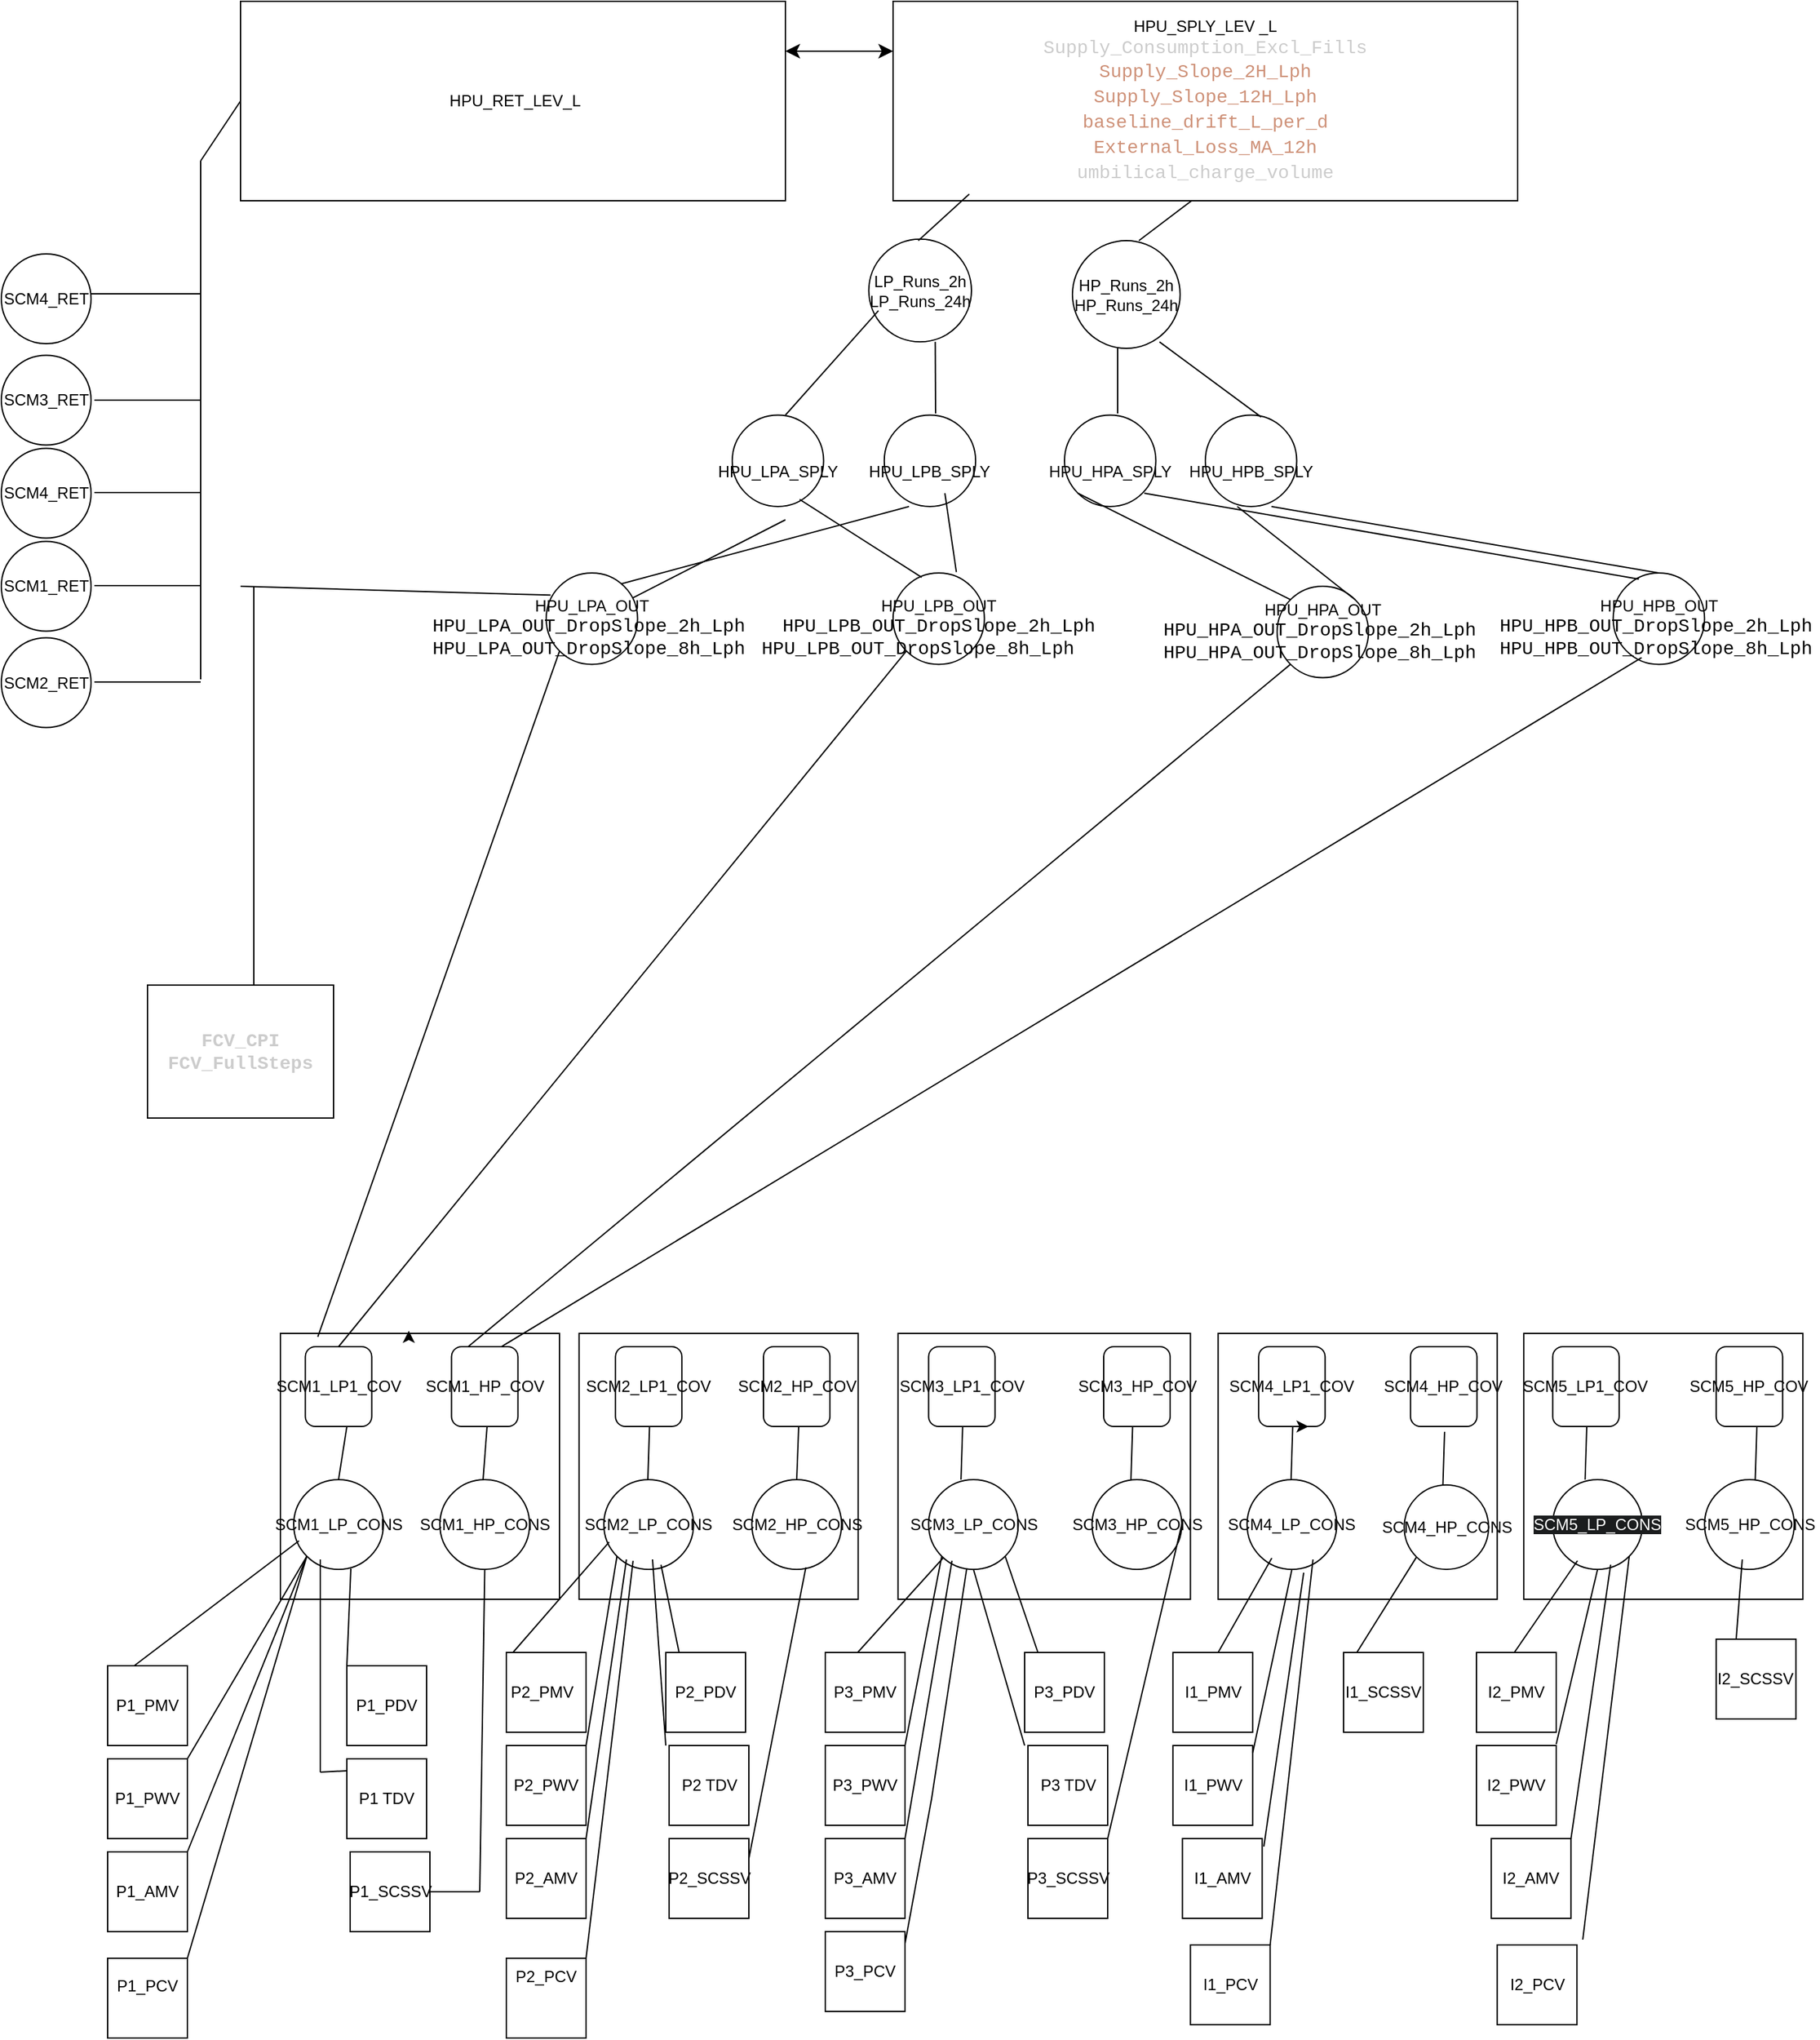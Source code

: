 <mxfile version="28.0.7">
  <diagram name="Page-1" id="4J8M-pQB1aqgU6J5mA3r">
    <mxGraphModel dx="4341" dy="2683" grid="1" gridSize="10" guides="1" tooltips="1" connect="1" arrows="1" fold="1" page="1" pageScale="1" pageWidth="1390" pageHeight="980" math="0" shadow="0">
      <root>
        <mxCell id="0" />
        <mxCell id="1" parent="0" />
        <mxCell id="fsJYFwS3ZAUU-XNZBjbN-2" value="&amp;nbsp;HPU_RET_LEV_L" style="rounded=0;whiteSpace=wrap;html=1;" parent="1" vertex="1">
          <mxGeometry x="30" y="-70" width="410" height="150" as="geometry" />
        </mxCell>
        <mxCell id="fsJYFwS3ZAUU-XNZBjbN-3" value="&lt;font&gt;HPU_SPLY_LEV _L&lt;/font&gt;&lt;div&gt;&lt;span style=&quot;font-family: Consolas, &amp;quot;Courier New&amp;quot;, monospace; font-size: 14px; text-align: start; white-space: pre;&quot;&gt;&lt;font style=&quot;color: light-dark(rgb(204, 204, 204), rgb(255, 255, 255));&quot;&gt;Supply_Consumption_Excl_Fills&lt;/font&gt;&lt;/span&gt;&lt;/div&gt;&lt;div&gt;&lt;div style=&quot;font-family: Consolas, &amp;quot;Courier New&amp;quot;, monospace; font-size: 14px; line-height: 19px; white-space: pre;&quot;&gt;&lt;span&gt;&lt;font style=&quot;color: light-dark(rgb(206, 145, 120), rgb(255, 255, 255));&quot;&gt;Supply_Slope_2H_Lph&lt;/font&gt;&lt;/span&gt;&lt;/div&gt;&lt;/div&gt;&lt;div style=&quot;font-family: Consolas, &amp;quot;Courier New&amp;quot;, monospace; font-size: 14px; line-height: 19px; white-space: pre;&quot;&gt;&lt;div style=&quot;line-height: 19px;&quot;&gt;&lt;span&gt;&lt;font style=&quot;color: light-dark(rgb(206, 145, 120), rgb(255, 255, 255));&quot;&gt;Supply_Slope_12H_Lph&lt;/font&gt;&lt;/span&gt;&lt;/div&gt;&lt;div style=&quot;line-height: 19px;&quot;&gt;&lt;div style=&quot;line-height: 19px;&quot;&gt;&lt;span&gt;&lt;font style=&quot;color: light-dark(rgb(206, 145, 120), rgb(255, 255, 255));&quot;&gt;baseline_drift_L_per_d&lt;/font&gt;&lt;/span&gt;&lt;/div&gt;&lt;div style=&quot;line-height: 19px;&quot;&gt;&lt;span&gt;&lt;font style=&quot;color: light-dark(rgb(206, 145, 120), rgb(255, 255, 255));&quot;&gt;External_Loss_MA_12h&lt;/font&gt;&lt;/span&gt;&lt;/div&gt;&lt;div style=&quot;line-height: 19px;&quot;&gt;&lt;span style=&quot;text-align: start;&quot;&gt;&lt;font style=&quot;color: light-dark(rgb(204, 204, 204), rgb(255, 255, 255));&quot;&gt;umbilical_charge_volume&lt;/font&gt;&lt;/span&gt;&lt;span&gt;&lt;font style=&quot;color: light-dark(rgb(206, 145, 120), rgb(255, 255, 255));&quot;&gt;&lt;/font&gt;&lt;/span&gt;&lt;/div&gt;&lt;/div&gt;&lt;/div&gt;" style="rounded=0;whiteSpace=wrap;html=1;" parent="1" vertex="1">
          <mxGeometry x="521" y="-70" width="470" height="150" as="geometry" />
        </mxCell>
        <mxCell id="VrIYwd6mz3Xe0gdIDtXp-2" value="LP_Runs_2h&lt;div&gt;LP_Runs_24h&lt;/div&gt;" style="ellipse;whiteSpace=wrap;html=1;aspect=fixed;" parent="1" vertex="1">
          <mxGeometry x="502.75" y="108.93" width="77.25" height="77.25" as="geometry" />
        </mxCell>
        <mxCell id="VrIYwd6mz3Xe0gdIDtXp-3" value="HP_Runs_2h&lt;div&gt;HP_Runs_24h&lt;/div&gt;" style="ellipse;whiteSpace=wrap;html=1;aspect=fixed;" parent="1" vertex="1">
          <mxGeometry x="656" y="110" width="81" height="81" as="geometry" />
        </mxCell>
        <mxCell id="VrIYwd6mz3Xe0gdIDtXp-4" value="&lt;br&gt;&lt;div&gt;HPU_LPB_SPLY&lt;/div&gt;" style="ellipse;whiteSpace=wrap;html=1;aspect=fixed;" parent="1" vertex="1">
          <mxGeometry x="514.38" y="241.25" width="68.75" height="68.75" as="geometry" />
        </mxCell>
        <mxCell id="VrIYwd6mz3Xe0gdIDtXp-5" value="&lt;br&gt;&lt;div&gt;HPU_HPA_SPLY&lt;/div&gt;" style="ellipse;whiteSpace=wrap;html=1;aspect=fixed;" parent="1" vertex="1">
          <mxGeometry x="650" y="241.25" width="68.75" height="68.75" as="geometry" />
        </mxCell>
        <mxCell id="VrIYwd6mz3Xe0gdIDtXp-7" value="&lt;br&gt;&lt;div&gt;HPU_LPB_OUT&lt;/div&gt;&lt;div&gt;&lt;span style=&quot;font-family: Consolas, &amp;quot;Courier New&amp;quot;, monospace; font-size: 14px; white-space: pre;&quot;&gt;HPU_LPB_OUT_DropSlope_2h_Lph&lt;/span&gt;&lt;/div&gt;&lt;div&gt;&lt;span style=&quot;background-color: transparent; color: light-dark(rgb(0, 0, 0), rgb(255, 255, 255)); font-family: Consolas, &amp;quot;Courier New&amp;quot;, monospace; font-size: 14px; white-space: pre;&quot;&gt;HPU_LPB_OUT_DropSlope_8h_Lph&lt;/span&gt;&lt;span style=&quot;background-color: transparent; color: light-dark(rgb(0, 0, 0), rgb(255, 255, 255)); white-space: pre;&quot;&gt;&#x9;&lt;/span&gt;&lt;span style=&quot;white-space: pre;&quot;&gt;&#x9;&lt;/span&gt;&lt;/div&gt;" style="ellipse;whiteSpace=wrap;html=1;aspect=fixed;" parent="1" vertex="1">
          <mxGeometry x="521" y="360" width="68.75" height="68.75" as="geometry" />
        </mxCell>
        <mxCell id="VrIYwd6mz3Xe0gdIDtXp-8" value="&lt;div&gt;HPU_HPA_OUT&lt;/div&gt;&lt;div&gt;&lt;span style=&quot;font-family: Consolas, &amp;quot;Courier New&amp;quot;, monospace; font-size: 14px; white-space: pre;&quot;&gt;HPU_HPA_OUT_DropSlope_2&lt;/span&gt;&lt;span style=&quot;background-color: transparent; color: light-dark(rgb(0, 0, 0), rgb(255, 255, 255)); font-family: Consolas, &amp;quot;Courier New&amp;quot;, monospace; font-size: 14px; white-space: pre;&quot;&gt;h_Lph&lt;/span&gt;&lt;span style=&quot;background-color: transparent; color: light-dark(rgb(0, 0, 0), rgb(255, 255, 255)); white-space: pre;&quot;&gt;&#x9;&lt;/span&gt;&lt;/div&gt;&lt;div&gt;&lt;span style=&quot;font-family: Consolas, &amp;quot;Courier New&amp;quot;, monospace; font-size: 14px; white-space: pre;&quot;&gt;HPU_HPA_OUT_DropSlope_8h_Lph&lt;/span&gt;&lt;span style=&quot;white-space: pre;&quot;&gt;&#x9;&lt;/span&gt;&lt;/div&gt;" style="ellipse;whiteSpace=wrap;html=1;aspect=fixed;" parent="1" vertex="1">
          <mxGeometry x="810" y="370" width="68.75" height="68.75" as="geometry" />
        </mxCell>
        <mxCell id="VrIYwd6mz3Xe0gdIDtXp-9" value="&lt;br&gt;&lt;div&gt;HPU_HPB_OUT&lt;/div&gt;&lt;div&gt;&lt;span style=&quot;font-family: Consolas, &amp;quot;Courier New&amp;quot;, monospace; font-size: 14px; white-space: pre;&quot;&gt;HPU_HP&lt;/span&gt;&lt;span style=&quot;background-color: transparent; color: light-dark(rgb(0, 0, 0), rgb(255, 255, 255)); font-family: Consolas, &amp;quot;Courier New&amp;quot;, monospace; font-size: 14px; white-space: pre;&quot;&gt;B_OUT_DropSlope_2h_Lph&lt;/span&gt;&lt;span style=&quot;background-color: transparent; color: light-dark(rgb(0, 0, 0), rgb(255, 255, 255)); white-space: pre;&quot;&gt;&#x9;&lt;/span&gt;&lt;/div&gt;&lt;div&gt;&lt;span style=&quot;font-family: Consolas, &amp;quot;Courier New&amp;quot;, monospace; font-size: 14px; white-space: pre;&quot;&gt;HPU_HPB_OUT_DropSlope_8h_Lph&lt;/span&gt;&lt;span style=&quot;white-space: pre;&quot;&gt;&#x9;&lt;/span&gt;&lt;/div&gt;" style="ellipse;whiteSpace=wrap;html=1;aspect=fixed;" parent="1" vertex="1">
          <mxGeometry x="1062.87" y="360" width="68.75" height="68.75" as="geometry" />
        </mxCell>
        <mxCell id="VrIYwd6mz3Xe0gdIDtXp-10" value="" style="rounded=0;whiteSpace=wrap;html=1;" parent="1" vertex="1">
          <mxGeometry x="995.62" y="932" width="210" height="200" as="geometry" />
        </mxCell>
        <mxCell id="VrIYwd6mz3Xe0gdIDtXp-11" value="SCM5_HP_CONS" style="ellipse;whiteSpace=wrap;html=1;aspect=fixed;" parent="1" vertex="1">
          <mxGeometry x="1131.62" y="1042" width="67.5" height="67.5" as="geometry" />
        </mxCell>
        <mxCell id="VrIYwd6mz3Xe0gdIDtXp-12" value="&lt;span style=&quot;background-color: light-dark(#ffffff, var(--ge-dark-color, #121212));&quot;&gt;&lt;br&gt;&lt;span style=&quot;color: rgb(255, 255, 255); font-family: Helvetica; font-size: 12px; font-style: normal; font-variant-ligatures: normal; font-variant-caps: normal; font-weight: 400; letter-spacing: normal; orphans: 2; text-align: center; text-indent: 0px; text-transform: none; widows: 2; word-spacing: 0px; -webkit-text-stroke-width: 0px; white-space: normal; text-decoration-thickness: initial; text-decoration-style: initial; text-decoration-color: initial; float: none; display: inline !important; background-color: rgb(27, 29, 30);&quot;&gt;SCM5_LP_CONS&lt;/span&gt;&lt;/span&gt;&lt;div&gt;&lt;br&gt;&lt;/div&gt;" style="ellipse;whiteSpace=wrap;html=1;aspect=fixed;" parent="1" vertex="1">
          <mxGeometry x="1017.37" y="1042" width="67.5" height="67.5" as="geometry" />
        </mxCell>
        <mxCell id="VrIYwd6mz3Xe0gdIDtXp-13" value="SCM5_LP1_COV" style="rounded=1;whiteSpace=wrap;html=1;" parent="1" vertex="1">
          <mxGeometry x="1017.37" y="942" width="50" height="60" as="geometry" />
        </mxCell>
        <mxCell id="VrIYwd6mz3Xe0gdIDtXp-15" value="SCM5_HP_COV" style="rounded=1;whiteSpace=wrap;html=1;" parent="1" vertex="1">
          <mxGeometry x="1140.37" y="942" width="50" height="60" as="geometry" />
        </mxCell>
        <mxCell id="VrIYwd6mz3Xe0gdIDtXp-55" value="" style="edgeStyle=none;orthogonalLoop=1;jettySize=auto;html=1;endArrow=classic;startArrow=classic;endSize=8;startSize=8;rounded=0;entryX=0;entryY=0.25;entryDx=0;entryDy=0;exitX=1;exitY=0.25;exitDx=0;exitDy=0;" parent="1" source="fsJYFwS3ZAUU-XNZBjbN-2" target="fsJYFwS3ZAUU-XNZBjbN-3" edge="1">
          <mxGeometry width="100" relative="1" as="geometry">
            <mxPoint x="440" y="40" as="sourcePoint" />
            <mxPoint x="510" y="40" as="targetPoint" />
            <Array as="points" />
          </mxGeometry>
        </mxCell>
        <mxCell id="VrIYwd6mz3Xe0gdIDtXp-56" value="&lt;br&gt;&lt;div&gt;HPU_HPB_SPLY&lt;/div&gt;" style="ellipse;whiteSpace=wrap;html=1;aspect=fixed;" parent="1" vertex="1">
          <mxGeometry x="756" y="241.25" width="68.75" height="68.75" as="geometry" />
        </mxCell>
        <mxCell id="VrIYwd6mz3Xe0gdIDtXp-57" value="&lt;br&gt;&lt;div&gt;HPU_LPA_SPLY&lt;/div&gt;" style="ellipse;whiteSpace=wrap;html=1;aspect=fixed;" parent="1" vertex="1">
          <mxGeometry x="400" y="241.25" width="68.75" height="68.75" as="geometry" />
        </mxCell>
        <mxCell id="VrIYwd6mz3Xe0gdIDtXp-60" value="" style="group" parent="1" vertex="1" connectable="0">
          <mxGeometry x="765.62" y="932" width="210" height="200" as="geometry" />
        </mxCell>
        <mxCell id="VrIYwd6mz3Xe0gdIDtXp-24" value="" style="rounded=0;whiteSpace=wrap;html=1;" parent="VrIYwd6mz3Xe0gdIDtXp-60" vertex="1">
          <mxGeometry width="210" height="200" as="geometry" />
        </mxCell>
        <mxCell id="VrIYwd6mz3Xe0gdIDtXp-25" value="SCM4_HP_CONS" style="ellipse;whiteSpace=wrap;html=1;aspect=fixed;" parent="VrIYwd6mz3Xe0gdIDtXp-60" vertex="1">
          <mxGeometry x="140" y="114" width="63.5" height="63.5" as="geometry" />
        </mxCell>
        <mxCell id="VrIYwd6mz3Xe0gdIDtXp-26" value="SCM4_LP_CONS" style="ellipse;whiteSpace=wrap;html=1;aspect=fixed;" parent="VrIYwd6mz3Xe0gdIDtXp-60" vertex="1">
          <mxGeometry x="21.75" y="110" width="67.5" height="67.5" as="geometry" />
        </mxCell>
        <mxCell id="VrIYwd6mz3Xe0gdIDtXp-27" value="SCM4_LP1_COV" style="rounded=1;whiteSpace=wrap;html=1;" parent="VrIYwd6mz3Xe0gdIDtXp-60" vertex="1">
          <mxGeometry x="30.5" y="10" width="50" height="60" as="geometry" />
        </mxCell>
        <mxCell id="VrIYwd6mz3Xe0gdIDtXp-29" value="SCM4_HP_COV" style="rounded=1;whiteSpace=wrap;html=1;" parent="VrIYwd6mz3Xe0gdIDtXp-60" vertex="1">
          <mxGeometry x="144.75" y="10" width="50" height="60" as="geometry" />
        </mxCell>
        <mxCell id="VrIYwd6mz3Xe0gdIDtXp-67" style="edgeStyle=orthogonalEdgeStyle;rounded=0;orthogonalLoop=1;jettySize=auto;html=1;exitX=0.5;exitY=1;exitDx=0;exitDy=0;entryX=0.75;entryY=1;entryDx=0;entryDy=0;" parent="VrIYwd6mz3Xe0gdIDtXp-60" source="VrIYwd6mz3Xe0gdIDtXp-27" target="VrIYwd6mz3Xe0gdIDtXp-27" edge="1">
          <mxGeometry relative="1" as="geometry" />
        </mxCell>
        <mxCell id="VrIYwd6mz3Xe0gdIDtXp-196" value="" style="endArrow=none;html=1;rounded=0;entryX=0.276;entryY=0.874;entryDx=0;entryDy=0;entryPerimeter=0;" parent="VrIYwd6mz3Xe0gdIDtXp-60" target="VrIYwd6mz3Xe0gdIDtXp-26" edge="1">
          <mxGeometry width="50" height="50" relative="1" as="geometry">
            <mxPoint y="240" as="sourcePoint" />
            <mxPoint x="50" y="190" as="targetPoint" />
          </mxGeometry>
        </mxCell>
        <mxCell id="VrIYwd6mz3Xe0gdIDtXp-214" value="" style="endArrow=none;html=1;rounded=0;exitX=0.5;exitY=0;exitDx=0;exitDy=0;" parent="VrIYwd6mz3Xe0gdIDtXp-60" edge="1">
          <mxGeometry width="50" height="50" relative="1" as="geometry">
            <mxPoint x="54.87" y="110" as="sourcePoint" />
            <mxPoint x="56.12" y="70" as="targetPoint" />
          </mxGeometry>
        </mxCell>
        <mxCell id="VrIYwd6mz3Xe0gdIDtXp-215" value="" style="endArrow=none;html=1;rounded=0;exitX=0.5;exitY=0;exitDx=0;exitDy=0;" parent="VrIYwd6mz3Xe0gdIDtXp-60" edge="1">
          <mxGeometry width="50" height="50" relative="1" as="geometry">
            <mxPoint x="169.13" y="114" as="sourcePoint" />
            <mxPoint x="170.38" y="74" as="targetPoint" />
          </mxGeometry>
        </mxCell>
        <mxCell id="VrIYwd6mz3Xe0gdIDtXp-61" value="" style="group" parent="1" vertex="1" connectable="0">
          <mxGeometry x="284.75" y="932" width="460" height="200" as="geometry" />
        </mxCell>
        <mxCell id="VrIYwd6mz3Xe0gdIDtXp-38" value="" style="rounded=0;whiteSpace=wrap;html=1;" parent="VrIYwd6mz3Xe0gdIDtXp-61" vertex="1">
          <mxGeometry x="240" width="220" height="200" as="geometry" />
        </mxCell>
        <mxCell id="VrIYwd6mz3Xe0gdIDtXp-39" value="SCM3_HP_CONS" style="ellipse;whiteSpace=wrap;html=1;aspect=fixed;" parent="VrIYwd6mz3Xe0gdIDtXp-61" vertex="1">
          <mxGeometry x="386" y="110" width="67.5" height="67.5" as="geometry" />
        </mxCell>
        <mxCell id="VrIYwd6mz3Xe0gdIDtXp-40" value="SCM3_LP_CONS" style="ellipse;whiteSpace=wrap;html=1;aspect=fixed;" parent="VrIYwd6mz3Xe0gdIDtXp-61" vertex="1">
          <mxGeometry x="263" y="110" width="67.5" height="67.5" as="geometry" />
        </mxCell>
        <mxCell id="VrIYwd6mz3Xe0gdIDtXp-43" value="SCM3_HP_COV" style="rounded=1;whiteSpace=wrap;html=1;" parent="VrIYwd6mz3Xe0gdIDtXp-61" vertex="1">
          <mxGeometry x="394.75" y="10" width="50" height="60" as="geometry" />
        </mxCell>
        <mxCell id="VrIYwd6mz3Xe0gdIDtXp-44" value="SCM3_LP1_COV" style="rounded=1;whiteSpace=wrap;html=1;" parent="VrIYwd6mz3Xe0gdIDtXp-61" vertex="1">
          <mxGeometry x="263" y="10" width="50" height="60" as="geometry" />
        </mxCell>
        <mxCell id="VrIYwd6mz3Xe0gdIDtXp-45" value="" style="rounded=0;whiteSpace=wrap;html=1;" parent="VrIYwd6mz3Xe0gdIDtXp-61" vertex="1">
          <mxGeometry width="210" height="200" as="geometry" />
        </mxCell>
        <mxCell id="VrIYwd6mz3Xe0gdIDtXp-46" value="SCM2_HP_CONS" style="ellipse;whiteSpace=wrap;html=1;aspect=fixed;" parent="VrIYwd6mz3Xe0gdIDtXp-61" vertex="1">
          <mxGeometry x="130" y="110" width="67.5" height="67.5" as="geometry" />
        </mxCell>
        <mxCell id="VrIYwd6mz3Xe0gdIDtXp-47" value="SCM2_LP_CONS" style="ellipse;whiteSpace=wrap;html=1;aspect=fixed;" parent="VrIYwd6mz3Xe0gdIDtXp-61" vertex="1">
          <mxGeometry x="18.62" y="110" width="67.5" height="67.5" as="geometry" />
        </mxCell>
        <mxCell id="VrIYwd6mz3Xe0gdIDtXp-48" value="SCM2_LP1_COV" style="rounded=1;whiteSpace=wrap;html=1;" parent="VrIYwd6mz3Xe0gdIDtXp-61" vertex="1">
          <mxGeometry x="27.37" y="10" width="50" height="60" as="geometry" />
        </mxCell>
        <mxCell id="VrIYwd6mz3Xe0gdIDtXp-50" value="SCM2_HP_COV" style="rounded=1;whiteSpace=wrap;html=1;" parent="VrIYwd6mz3Xe0gdIDtXp-61" vertex="1">
          <mxGeometry x="138.75" y="10" width="50" height="60" as="geometry" />
        </mxCell>
        <mxCell id="VrIYwd6mz3Xe0gdIDtXp-210" value="" style="endArrow=none;html=1;rounded=0;exitX=0.5;exitY=0;exitDx=0;exitDy=0;" parent="VrIYwd6mz3Xe0gdIDtXp-61" source="VrIYwd6mz3Xe0gdIDtXp-46" edge="1">
          <mxGeometry width="50" height="50" relative="1" as="geometry">
            <mxPoint x="115.25" y="120" as="sourcePoint" />
            <mxPoint x="165.25" y="70" as="targetPoint" />
          </mxGeometry>
        </mxCell>
        <mxCell id="VrIYwd6mz3Xe0gdIDtXp-211" value="" style="endArrow=none;html=1;rounded=0;exitX=0.5;exitY=0;exitDx=0;exitDy=0;" parent="VrIYwd6mz3Xe0gdIDtXp-61" edge="1">
          <mxGeometry width="50" height="50" relative="1" as="geometry">
            <mxPoint x="51.74" y="110" as="sourcePoint" />
            <mxPoint x="52.99" y="70" as="targetPoint" />
          </mxGeometry>
        </mxCell>
        <mxCell id="VrIYwd6mz3Xe0gdIDtXp-212" value="" style="endArrow=none;html=1;rounded=0;exitX=0.5;exitY=0;exitDx=0;exitDy=0;" parent="VrIYwd6mz3Xe0gdIDtXp-61" edge="1">
          <mxGeometry width="50" height="50" relative="1" as="geometry">
            <mxPoint x="287.37" y="110" as="sourcePoint" />
            <mxPoint x="288.62" y="70" as="targetPoint" />
          </mxGeometry>
        </mxCell>
        <mxCell id="VrIYwd6mz3Xe0gdIDtXp-213" value="" style="endArrow=none;html=1;rounded=0;exitX=0.5;exitY=0;exitDx=0;exitDy=0;" parent="VrIYwd6mz3Xe0gdIDtXp-61" edge="1">
          <mxGeometry width="50" height="50" relative="1" as="geometry">
            <mxPoint x="415.25" y="110" as="sourcePoint" />
            <mxPoint x="416.5" y="70" as="targetPoint" />
          </mxGeometry>
        </mxCell>
        <mxCell id="VrIYwd6mz3Xe0gdIDtXp-62" value="" style="rounded=0;whiteSpace=wrap;html=1;" parent="1" vertex="1">
          <mxGeometry x="60" y="932" width="210" height="200" as="geometry" />
        </mxCell>
        <mxCell id="VrIYwd6mz3Xe0gdIDtXp-63" value="SCM1_HP_CONS" style="ellipse;whiteSpace=wrap;html=1;aspect=fixed;" parent="1" vertex="1">
          <mxGeometry x="180" y="1042" width="67.5" height="67.5" as="geometry" />
        </mxCell>
        <mxCell id="VrIYwd6mz3Xe0gdIDtXp-64" value="SCM1_LP_CONS" style="ellipse;whiteSpace=wrap;html=1;aspect=fixed;" parent="1" vertex="1">
          <mxGeometry x="70" y="1042" width="67.5" height="67.5" as="geometry" />
        </mxCell>
        <mxCell id="VrIYwd6mz3Xe0gdIDtXp-65" value="SCM1_LP1_COV" style="rounded=1;whiteSpace=wrap;html=1;" parent="1" vertex="1">
          <mxGeometry x="78.75" y="942" width="50" height="60" as="geometry" />
        </mxCell>
        <mxCell id="VrIYwd6mz3Xe0gdIDtXp-66" value="SCM1_HP_COV" style="rounded=1;whiteSpace=wrap;html=1;" parent="1" vertex="1">
          <mxGeometry x="188.75" y="942" width="50" height="60" as="geometry" />
        </mxCell>
        <mxCell id="VrIYwd6mz3Xe0gdIDtXp-68" style="edgeStyle=orthogonalEdgeStyle;rounded=0;orthogonalLoop=1;jettySize=auto;html=1;exitX=0.5;exitY=0;exitDx=0;exitDy=0;entryX=0.46;entryY=-0.01;entryDx=0;entryDy=0;entryPerimeter=0;" parent="1" source="VrIYwd6mz3Xe0gdIDtXp-62" target="VrIYwd6mz3Xe0gdIDtXp-62" edge="1">
          <mxGeometry relative="1" as="geometry" />
        </mxCell>
        <mxCell id="VrIYwd6mz3Xe0gdIDtXp-73" value="SCM1_RET" style="ellipse;whiteSpace=wrap;html=1;aspect=fixed;" parent="1" vertex="1">
          <mxGeometry x="-150" y="336.25" width="67.5" height="67.5" as="geometry" />
        </mxCell>
        <mxCell id="VrIYwd6mz3Xe0gdIDtXp-74" value="SCM2_RET" style="ellipse;whiteSpace=wrap;html=1;aspect=fixed;" parent="1" vertex="1">
          <mxGeometry x="-150" y="408.75" width="67.5" height="67.5" as="geometry" />
        </mxCell>
        <mxCell id="VrIYwd6mz3Xe0gdIDtXp-75" value="SCM3_RET" style="ellipse;whiteSpace=wrap;html=1;aspect=fixed;" parent="1" vertex="1">
          <mxGeometry x="-150" y="196.25" width="67.5" height="67.5" as="geometry" />
        </mxCell>
        <mxCell id="VrIYwd6mz3Xe0gdIDtXp-76" value="SCM4_RET" style="ellipse;whiteSpace=wrap;html=1;aspect=fixed;" parent="1" vertex="1">
          <mxGeometry x="-150" y="120" width="67.5" height="67.5" as="geometry" />
        </mxCell>
        <mxCell id="VrIYwd6mz3Xe0gdIDtXp-77" value="SCM4_RET" style="ellipse;whiteSpace=wrap;html=1;aspect=fixed;" parent="1" vertex="1">
          <mxGeometry x="-150" y="266.25" width="67.5" height="67.5" as="geometry" />
        </mxCell>
        <mxCell id="VrIYwd6mz3Xe0gdIDtXp-94" value="" style="group" parent="1" vertex="1" connectable="0">
          <mxGeometry x="300" y="1182" width="152.5" height="200" as="geometry" />
        </mxCell>
        <mxCell id="VrIYwd6mz3Xe0gdIDtXp-121" value="" style="group" parent="VrIYwd6mz3Xe0gdIDtXp-94" vertex="1" connectable="0">
          <mxGeometry x="50" y="-10" width="62.5" height="200" as="geometry" />
        </mxCell>
        <mxCell id="VrIYwd6mz3Xe0gdIDtXp-91" value="P2_PDV" style="whiteSpace=wrap;html=1;aspect=fixed;" parent="VrIYwd6mz3Xe0gdIDtXp-121" vertex="1">
          <mxGeometry width="60" height="60" as="geometry" />
        </mxCell>
        <mxCell id="VrIYwd6mz3Xe0gdIDtXp-92" value="P2 TDV" style="whiteSpace=wrap;html=1;aspect=fixed;" parent="VrIYwd6mz3Xe0gdIDtXp-121" vertex="1">
          <mxGeometry x="2.5" y="70" width="60" height="60" as="geometry" />
        </mxCell>
        <mxCell id="VrIYwd6mz3Xe0gdIDtXp-93" value="P2_SCSSV" style="whiteSpace=wrap;html=1;aspect=fixed;" parent="VrIYwd6mz3Xe0gdIDtXp-121" vertex="1">
          <mxGeometry x="2.5" y="140" width="60" height="60" as="geometry" />
        </mxCell>
        <mxCell id="VrIYwd6mz3Xe0gdIDtXp-184" value="" style="endArrow=none;html=1;rounded=0;" parent="VrIYwd6mz3Xe0gdIDtXp-121" edge="1">
          <mxGeometry width="50" height="50" relative="1" as="geometry">
            <mxPoint y="70" as="sourcePoint" />
            <mxPoint x="-10" y="-70" as="targetPoint" />
          </mxGeometry>
        </mxCell>
        <mxCell id="VrIYwd6mz3Xe0gdIDtXp-180" value="" style="endArrow=none;html=1;rounded=0;entryX=0;entryY=1;entryDx=0;entryDy=0;" parent="VrIYwd6mz3Xe0gdIDtXp-94" target="VrIYwd6mz3Xe0gdIDtXp-47" edge="1">
          <mxGeometry width="50" height="50" relative="1" as="geometry">
            <mxPoint x="-10" y="60" as="sourcePoint" />
            <mxPoint x="40" y="10" as="targetPoint" />
          </mxGeometry>
        </mxCell>
        <mxCell id="VrIYwd6mz3Xe0gdIDtXp-181" value="" style="endArrow=none;html=1;rounded=0;entryX=0.252;entryY=0.889;entryDx=0;entryDy=0;entryPerimeter=0;" parent="VrIYwd6mz3Xe0gdIDtXp-94" target="VrIYwd6mz3Xe0gdIDtXp-47" edge="1">
          <mxGeometry width="50" height="50" relative="1" as="geometry">
            <mxPoint x="-10" y="130" as="sourcePoint" />
            <mxPoint x="40" y="80" as="targetPoint" />
          </mxGeometry>
        </mxCell>
        <mxCell id="VrIYwd6mz3Xe0gdIDtXp-182" value="" style="endArrow=none;html=1;rounded=0;entryX=0.326;entryY=0.904;entryDx=0;entryDy=0;entryPerimeter=0;" parent="VrIYwd6mz3Xe0gdIDtXp-94" target="VrIYwd6mz3Xe0gdIDtXp-47" edge="1">
          <mxGeometry width="50" height="50" relative="1" as="geometry">
            <mxPoint x="-10" y="220" as="sourcePoint" />
            <mxPoint x="40" y="170" as="targetPoint" />
          </mxGeometry>
        </mxCell>
        <mxCell id="VrIYwd6mz3Xe0gdIDtXp-95" value="" style="group" parent="1" vertex="1" connectable="0">
          <mxGeometry x="60" y="1192" width="152.5" height="200" as="geometry" />
        </mxCell>
        <mxCell id="VrIYwd6mz3Xe0gdIDtXp-120" value="" style="group" parent="VrIYwd6mz3Xe0gdIDtXp-95" vertex="1" connectable="0">
          <mxGeometry x="50" y="-10" width="62.5" height="200" as="geometry" />
        </mxCell>
        <mxCell id="VrIYwd6mz3Xe0gdIDtXp-85" value="P1_PDV" style="whiteSpace=wrap;html=1;aspect=fixed;" parent="VrIYwd6mz3Xe0gdIDtXp-120" vertex="1">
          <mxGeometry width="60" height="60" as="geometry" />
        </mxCell>
        <mxCell id="VrIYwd6mz3Xe0gdIDtXp-86" value="P1 TDV" style="whiteSpace=wrap;html=1;aspect=fixed;" parent="VrIYwd6mz3Xe0gdIDtXp-120" vertex="1">
          <mxGeometry y="70" width="60" height="60" as="geometry" />
        </mxCell>
        <mxCell id="VrIYwd6mz3Xe0gdIDtXp-87" value="P1_SCSSV" style="whiteSpace=wrap;html=1;aspect=fixed;" parent="VrIYwd6mz3Xe0gdIDtXp-120" vertex="1">
          <mxGeometry x="2.5" y="140" width="60" height="60" as="geometry" />
        </mxCell>
        <mxCell id="VrIYwd6mz3Xe0gdIDtXp-173" value="" style="endArrow=none;html=1;rounded=0;" parent="VrIYwd6mz3Xe0gdIDtXp-120" edge="1">
          <mxGeometry width="50" height="50" relative="1" as="geometry">
            <mxPoint x="-20" y="80" as="sourcePoint" />
            <mxPoint x="-20" y="-80" as="targetPoint" />
          </mxGeometry>
        </mxCell>
        <mxCell id="VrIYwd6mz3Xe0gdIDtXp-96" value="P3_PMV" style="whiteSpace=wrap;html=1;aspect=fixed;" parent="1" vertex="1">
          <mxGeometry x="470" y="1172" width="60" height="60" as="geometry" />
        </mxCell>
        <mxCell id="VrIYwd6mz3Xe0gdIDtXp-97" value="P3_PWV" style="whiteSpace=wrap;html=1;aspect=fixed;" parent="1" vertex="1">
          <mxGeometry x="470" y="1242" width="60" height="60" as="geometry" />
        </mxCell>
        <mxCell id="VrIYwd6mz3Xe0gdIDtXp-98" value="P3_AMV" style="whiteSpace=wrap;html=1;aspect=fixed;" parent="1" vertex="1">
          <mxGeometry x="470" y="1312" width="60" height="60" as="geometry" />
        </mxCell>
        <mxCell id="VrIYwd6mz3Xe0gdIDtXp-102" value="I1_PMV" style="whiteSpace=wrap;html=1;aspect=fixed;" parent="1" vertex="1">
          <mxGeometry x="731.63" y="1172" width="60" height="60" as="geometry" />
        </mxCell>
        <mxCell id="VrIYwd6mz3Xe0gdIDtXp-103" value="I1_PWV" style="whiteSpace=wrap;html=1;aspect=fixed;" parent="1" vertex="1">
          <mxGeometry x="731.63" y="1242" width="60" height="60" as="geometry" />
        </mxCell>
        <mxCell id="VrIYwd6mz3Xe0gdIDtXp-104" value="I1_AMV" style="whiteSpace=wrap;html=1;aspect=fixed;" parent="1" vertex="1">
          <mxGeometry x="738.75" y="1312" width="60" height="60" as="geometry" />
        </mxCell>
        <mxCell id="VrIYwd6mz3Xe0gdIDtXp-107" value="I1_SCSSV" style="whiteSpace=wrap;html=1;aspect=fixed;" parent="1" vertex="1">
          <mxGeometry x="860" y="1172" width="60" height="60" as="geometry" />
        </mxCell>
        <mxCell id="VrIYwd6mz3Xe0gdIDtXp-108" value="I2_PMV" style="whiteSpace=wrap;html=1;aspect=fixed;" parent="1" vertex="1">
          <mxGeometry x="960.0" y="1172" width="60" height="60" as="geometry" />
        </mxCell>
        <mxCell id="VrIYwd6mz3Xe0gdIDtXp-109" value="I2_PWV" style="whiteSpace=wrap;html=1;aspect=fixed;" parent="1" vertex="1">
          <mxGeometry x="960.0" y="1242" width="60" height="60" as="geometry" />
        </mxCell>
        <mxCell id="VrIYwd6mz3Xe0gdIDtXp-110" value="I2_AMV" style="whiteSpace=wrap;html=1;aspect=fixed;" parent="1" vertex="1">
          <mxGeometry x="971.13" y="1312" width="60" height="60" as="geometry" />
        </mxCell>
        <mxCell id="VrIYwd6mz3Xe0gdIDtXp-111" value="I2_SCSSV" style="whiteSpace=wrap;html=1;aspect=fixed;" parent="1" vertex="1">
          <mxGeometry x="1140.37" y="1162" width="60" height="60" as="geometry" />
        </mxCell>
        <mxCell id="VrIYwd6mz3Xe0gdIDtXp-117" value="P3_PCV" style="whiteSpace=wrap;html=1;aspect=fixed;" parent="1" vertex="1">
          <mxGeometry x="470" y="1382" width="60" height="60" as="geometry" />
        </mxCell>
        <mxCell id="VrIYwd6mz3Xe0gdIDtXp-118" value="I1_PCV" style="whiteSpace=wrap;html=1;aspect=fixed;" parent="1" vertex="1">
          <mxGeometry x="744.75" y="1392" width="60" height="60" as="geometry" />
        </mxCell>
        <mxCell id="VrIYwd6mz3Xe0gdIDtXp-119" value="I2_PCV" style="whiteSpace=wrap;html=1;aspect=fixed;" parent="1" vertex="1">
          <mxGeometry x="975.62" y="1392" width="60" height="60" as="geometry" />
        </mxCell>
        <mxCell id="VrIYwd6mz3Xe0gdIDtXp-122" value="" style="group" parent="1" vertex="1" connectable="0">
          <mxGeometry x="620" y="1172" width="62.5" height="200" as="geometry" />
        </mxCell>
        <mxCell id="VrIYwd6mz3Xe0gdIDtXp-99" value="P3_PDV" style="whiteSpace=wrap;html=1;aspect=fixed;" parent="VrIYwd6mz3Xe0gdIDtXp-122" vertex="1">
          <mxGeometry width="60" height="60" as="geometry" />
        </mxCell>
        <mxCell id="VrIYwd6mz3Xe0gdIDtXp-100" value="P3 TDV" style="whiteSpace=wrap;html=1;aspect=fixed;" parent="VrIYwd6mz3Xe0gdIDtXp-122" vertex="1">
          <mxGeometry x="2.5" y="70" width="60" height="60" as="geometry" />
        </mxCell>
        <mxCell id="VrIYwd6mz3Xe0gdIDtXp-101" value="P3_SCSSV" style="whiteSpace=wrap;html=1;aspect=fixed;" parent="VrIYwd6mz3Xe0gdIDtXp-122" vertex="1">
          <mxGeometry x="2.5" y="140" width="60" height="60" as="geometry" />
        </mxCell>
        <mxCell id="VrIYwd6mz3Xe0gdIDtXp-194" value="" style="endArrow=none;html=1;rounded=0;entryX=0.5;entryY=1;entryDx=0;entryDy=0;" parent="VrIYwd6mz3Xe0gdIDtXp-122" target="VrIYwd6mz3Xe0gdIDtXp-40" edge="1">
          <mxGeometry width="50" height="50" relative="1" as="geometry">
            <mxPoint y="70" as="sourcePoint" />
            <mxPoint x="50" y="20" as="targetPoint" />
          </mxGeometry>
        </mxCell>
        <mxCell id="VrIYwd6mz3Xe0gdIDtXp-124" value="" style="endArrow=none;html=1;rounded=0;" parent="1" edge="1">
          <mxGeometry width="50" height="50" relative="1" as="geometry">
            <mxPoint x="-82.5" y="150" as="sourcePoint" />
            <mxPoint y="150" as="targetPoint" />
          </mxGeometry>
        </mxCell>
        <mxCell id="VrIYwd6mz3Xe0gdIDtXp-126" value="" style="endArrow=none;html=1;rounded=0;" parent="1" edge="1">
          <mxGeometry width="50" height="50" relative="1" as="geometry">
            <mxPoint x="-80" y="230" as="sourcePoint" />
            <mxPoint y="230" as="targetPoint" />
          </mxGeometry>
        </mxCell>
        <mxCell id="VrIYwd6mz3Xe0gdIDtXp-127" value="" style="endArrow=none;html=1;rounded=0;" parent="1" edge="1">
          <mxGeometry width="50" height="50" relative="1" as="geometry">
            <mxPoint x="-80" y="299.5" as="sourcePoint" />
            <mxPoint y="299.5" as="targetPoint" />
          </mxGeometry>
        </mxCell>
        <mxCell id="VrIYwd6mz3Xe0gdIDtXp-128" value="" style="endArrow=none;html=1;rounded=0;" parent="1" edge="1">
          <mxGeometry width="50" height="50" relative="1" as="geometry">
            <mxPoint x="-80" y="369.5" as="sourcePoint" />
            <mxPoint y="369.5" as="targetPoint" />
          </mxGeometry>
        </mxCell>
        <mxCell id="VrIYwd6mz3Xe0gdIDtXp-129" value="" style="endArrow=none;html=1;rounded=0;" parent="1" edge="1">
          <mxGeometry width="50" height="50" relative="1" as="geometry">
            <mxPoint x="-80" y="442" as="sourcePoint" />
            <mxPoint y="442" as="targetPoint" />
          </mxGeometry>
        </mxCell>
        <mxCell id="VrIYwd6mz3Xe0gdIDtXp-130" value="" style="endArrow=none;html=1;rounded=0;" parent="1" edge="1">
          <mxGeometry width="50" height="50" relative="1" as="geometry">
            <mxPoint y="440" as="sourcePoint" />
            <mxPoint y="50" as="targetPoint" />
          </mxGeometry>
        </mxCell>
        <mxCell id="VrIYwd6mz3Xe0gdIDtXp-132" value="" style="endArrow=none;html=1;rounded=0;entryX=0;entryY=0.5;entryDx=0;entryDy=0;" parent="1" target="fsJYFwS3ZAUU-XNZBjbN-2" edge="1">
          <mxGeometry width="50" height="50" relative="1" as="geometry">
            <mxPoint y="50" as="sourcePoint" />
            <mxPoint x="50" as="targetPoint" />
          </mxGeometry>
        </mxCell>
        <mxCell id="VrIYwd6mz3Xe0gdIDtXp-133" value="" style="endArrow=none;html=1;rounded=0;" parent="1" edge="1">
          <mxGeometry width="50" height="50" relative="1" as="geometry">
            <mxPoint x="40" y="680" as="sourcePoint" />
            <mxPoint x="40" y="370" as="targetPoint" />
          </mxGeometry>
        </mxCell>
        <mxCell id="VrIYwd6mz3Xe0gdIDtXp-135" value="" style="endArrow=none;html=1;rounded=0;" parent="1" edge="1" source="VrIYwd6mz3Xe0gdIDtXp-6">
          <mxGeometry width="50" height="50" relative="1" as="geometry">
            <mxPoint x="20" y="380" as="sourcePoint" />
            <mxPoint x="310" y="383" as="targetPoint" />
          </mxGeometry>
        </mxCell>
        <mxCell id="VrIYwd6mz3Xe0gdIDtXp-136" value="" style="endArrow=none;html=1;rounded=0;entryX=0.094;entryY=0.696;entryDx=0;entryDy=0;entryPerimeter=0;" parent="1" target="VrIYwd6mz3Xe0gdIDtXp-2" edge="1">
          <mxGeometry width="50" height="50" relative="1" as="geometry">
            <mxPoint x="440" y="241.25" as="sourcePoint" />
            <mxPoint x="500" y="180" as="targetPoint" />
          </mxGeometry>
        </mxCell>
        <mxCell id="VrIYwd6mz3Xe0gdIDtXp-137" value="" style="endArrow=none;html=1;rounded=0;" parent="1" edge="1">
          <mxGeometry width="50" height="50" relative="1" as="geometry">
            <mxPoint x="553" y="240" as="sourcePoint" />
            <mxPoint x="552.75" y="186.18" as="targetPoint" />
          </mxGeometry>
        </mxCell>
        <mxCell id="VrIYwd6mz3Xe0gdIDtXp-140" value="" style="endArrow=none;html=1;rounded=0;" parent="1" source="VrIYwd6mz3Xe0gdIDtXp-6" edge="1">
          <mxGeometry width="50" height="50" relative="1" as="geometry">
            <mxPoint x="390" y="370" as="sourcePoint" />
            <mxPoint x="440" y="320" as="targetPoint" />
          </mxGeometry>
        </mxCell>
        <mxCell id="VrIYwd6mz3Xe0gdIDtXp-141" value="" style="endArrow=none;html=1;rounded=0;exitX=0.756;exitY=0.136;exitDx=0;exitDy=0;exitPerimeter=0;" parent="1" source="VrIYwd6mz3Xe0gdIDtXp-6" edge="1">
          <mxGeometry width="50" height="50" relative="1" as="geometry">
            <mxPoint x="530" y="350" as="sourcePoint" />
            <mxPoint x="533" y="310" as="targetPoint" />
          </mxGeometry>
        </mxCell>
        <mxCell id="VrIYwd6mz3Xe0gdIDtXp-142" value="" style="endArrow=none;html=1;rounded=0;exitX=0.314;exitY=0.048;exitDx=0;exitDy=0;exitPerimeter=0;entryX=0.737;entryY=0.922;entryDx=0;entryDy=0;entryPerimeter=0;" parent="1" source="VrIYwd6mz3Xe0gdIDtXp-7" target="VrIYwd6mz3Xe0gdIDtXp-57" edge="1">
          <mxGeometry width="50" height="50" relative="1" as="geometry">
            <mxPoint x="409.38" y="360" as="sourcePoint" />
            <mxPoint x="459.38" y="310" as="targetPoint" />
          </mxGeometry>
        </mxCell>
        <mxCell id="VrIYwd6mz3Xe0gdIDtXp-143" value="" style="endArrow=none;html=1;rounded=0;exitX=0.693;exitY=-0.01;exitDx=0;exitDy=0;exitPerimeter=0;" parent="1" source="VrIYwd6mz3Xe0gdIDtXp-7" edge="1">
          <mxGeometry width="50" height="50" relative="1" as="geometry">
            <mxPoint x="570" y="370" as="sourcePoint" />
            <mxPoint x="560" y="300" as="targetPoint" />
          </mxGeometry>
        </mxCell>
        <mxCell id="VrIYwd6mz3Xe0gdIDtXp-144" value="" style="endArrow=none;html=1;rounded=0;exitX=0.5;exitY=0;exitDx=0;exitDy=0;" parent="1" edge="1" source="VrIYwd6mz3Xe0gdIDtXp-9">
          <mxGeometry width="50" height="50" relative="1" as="geometry">
            <mxPoint x="808" y="369" as="sourcePoint" />
            <mxPoint x="805.75" y="310" as="targetPoint" />
          </mxGeometry>
        </mxCell>
        <mxCell id="VrIYwd6mz3Xe0gdIDtXp-146" value="" style="endArrow=none;html=1;rounded=0;exitX=0;exitY=0;exitDx=0;exitDy=0;" parent="1" source="VrIYwd6mz3Xe0gdIDtXp-8" edge="1">
          <mxGeometry width="50" height="50" relative="1" as="geometry">
            <mxPoint x="610" y="350" as="sourcePoint" />
            <mxPoint x="660" y="300" as="targetPoint" />
          </mxGeometry>
        </mxCell>
        <mxCell id="VrIYwd6mz3Xe0gdIDtXp-147" value="" style="endArrow=none;html=1;rounded=0;exitX=1;exitY=0;exitDx=0;exitDy=0;" parent="1" source="VrIYwd6mz3Xe0gdIDtXp-8" edge="1">
          <mxGeometry width="50" height="50" relative="1" as="geometry">
            <mxPoint x="730" y="360" as="sourcePoint" />
            <mxPoint x="780" y="310" as="targetPoint" />
          </mxGeometry>
        </mxCell>
        <mxCell id="VrIYwd6mz3Xe0gdIDtXp-149" value="" style="endArrow=none;html=1;rounded=0;exitX=0.281;exitY=0.068;exitDx=0;exitDy=0;exitPerimeter=0;" parent="1" source="VrIYwd6mz3Xe0gdIDtXp-9" edge="1">
          <mxGeometry width="50" height="50" relative="1" as="geometry">
            <mxPoint x="660" y="350" as="sourcePoint" />
            <mxPoint x="710" y="300" as="targetPoint" />
          </mxGeometry>
        </mxCell>
        <mxCell id="VrIYwd6mz3Xe0gdIDtXp-150" value="" style="endArrow=none;html=1;rounded=0;" parent="1" edge="1">
          <mxGeometry width="50" height="50" relative="1" as="geometry">
            <mxPoint x="690" y="240" as="sourcePoint" />
            <mxPoint x="690" y="191" as="targetPoint" />
          </mxGeometry>
        </mxCell>
        <mxCell id="VrIYwd6mz3Xe0gdIDtXp-151" value="" style="endArrow=none;html=1;rounded=0;exitX=0.611;exitY=0.021;exitDx=0;exitDy=0;exitPerimeter=0;" parent="1" source="VrIYwd6mz3Xe0gdIDtXp-56" edge="1">
          <mxGeometry width="50" height="50" relative="1" as="geometry">
            <mxPoint x="671.5" y="236.18" as="sourcePoint" />
            <mxPoint x="721.5" y="186.18" as="targetPoint" />
          </mxGeometry>
        </mxCell>
        <mxCell id="VrIYwd6mz3Xe0gdIDtXp-152" value="" style="endArrow=none;html=1;rounded=0;entryX=0.122;entryY=0.967;entryDx=0;entryDy=0;entryPerimeter=0;" parent="1" target="fsJYFwS3ZAUU-XNZBjbN-3" edge="1">
          <mxGeometry width="50" height="50" relative="1" as="geometry">
            <mxPoint x="540" y="110" as="sourcePoint" />
            <mxPoint x="590" y="60" as="targetPoint" />
          </mxGeometry>
        </mxCell>
        <mxCell id="VrIYwd6mz3Xe0gdIDtXp-153" value="" style="endArrow=none;html=1;rounded=0;entryX=0.478;entryY=1;entryDx=0;entryDy=0;entryPerimeter=0;" parent="1" target="fsJYFwS3ZAUU-XNZBjbN-3" edge="1">
          <mxGeometry width="50" height="50" relative="1" as="geometry">
            <mxPoint x="706" y="110" as="sourcePoint" />
            <mxPoint x="756" y="60" as="targetPoint" />
          </mxGeometry>
        </mxCell>
        <mxCell id="VrIYwd6mz3Xe0gdIDtXp-154" value="" style="endArrow=none;html=1;rounded=0;exitX=0.134;exitY=0.013;exitDx=0;exitDy=0;exitPerimeter=0;entryX=0;entryY=1;entryDx=0;entryDy=0;" parent="1" target="VrIYwd6mz3Xe0gdIDtXp-6" edge="1" source="VrIYwd6mz3Xe0gdIDtXp-62">
          <mxGeometry width="50" height="50" relative="1" as="geometry">
            <mxPoint x="90" y="700" as="sourcePoint" />
            <mxPoint x="250" y="670" as="targetPoint" />
          </mxGeometry>
        </mxCell>
        <mxCell id="VrIYwd6mz3Xe0gdIDtXp-155" value="" style="endArrow=none;html=1;rounded=0;exitX=0.5;exitY=0;exitDx=0;exitDy=0;entryX=0;entryY=1;entryDx=0;entryDy=0;" parent="1" edge="1" target="VrIYwd6mz3Xe0gdIDtXp-7" source="VrIYwd6mz3Xe0gdIDtXp-65">
          <mxGeometry width="50" height="50" relative="1" as="geometry">
            <mxPoint x="140" y="540" as="sourcePoint" />
            <mxPoint x="320" y="670" as="targetPoint" />
          </mxGeometry>
        </mxCell>
        <mxCell id="VrIYwd6mz3Xe0gdIDtXp-156" value="" style="endArrow=none;html=1;rounded=0;exitX=0.25;exitY=0;exitDx=0;exitDy=0;entryX=0;entryY=1;entryDx=0;entryDy=0;" parent="1" edge="1" target="VrIYwd6mz3Xe0gdIDtXp-8" source="VrIYwd6mz3Xe0gdIDtXp-66">
          <mxGeometry width="50" height="50" relative="1" as="geometry">
            <mxPoint x="217.5" y="540" as="sourcePoint" />
            <mxPoint x="640" y="420" as="targetPoint" />
          </mxGeometry>
        </mxCell>
        <mxCell id="VrIYwd6mz3Xe0gdIDtXp-157" value="" style="endArrow=none;html=1;rounded=0;exitX=0.75;exitY=0;exitDx=0;exitDy=0;entryX=0.311;entryY=0.926;entryDx=0;entryDy=0;entryPerimeter=0;" parent="1" target="VrIYwd6mz3Xe0gdIDtXp-9" edge="1" source="VrIYwd6mz3Xe0gdIDtXp-66">
          <mxGeometry width="50" height="50" relative="1" as="geometry">
            <mxPoint x="258.75" y="540" as="sourcePoint" />
            <mxPoint x="400" y="690" as="targetPoint" />
          </mxGeometry>
        </mxCell>
        <mxCell id="VrIYwd6mz3Xe0gdIDtXp-158" value="" style="endArrow=none;html=1;rounded=0;exitX=0.5;exitY=0;exitDx=0;exitDy=0;" parent="1" source="VrIYwd6mz3Xe0gdIDtXp-64" edge="1">
          <mxGeometry width="50" height="50" relative="1" as="geometry">
            <mxPoint x="60" y="1052" as="sourcePoint" />
            <mxPoint x="110" y="1002" as="targetPoint" />
          </mxGeometry>
        </mxCell>
        <mxCell id="VrIYwd6mz3Xe0gdIDtXp-159" value="" style="endArrow=none;html=1;rounded=0;" parent="1" edge="1">
          <mxGeometry width="50" height="50" relative="1" as="geometry">
            <mxPoint x="212.5" y="1042" as="sourcePoint" />
            <mxPoint x="215.5" y="1002" as="targetPoint" />
          </mxGeometry>
        </mxCell>
        <mxCell id="VrIYwd6mz3Xe0gdIDtXp-82" value="P1_PMV" style="whiteSpace=wrap;html=1;aspect=fixed;" parent="1" vertex="1">
          <mxGeometry x="-70" y="1182" width="60" height="60" as="geometry" />
        </mxCell>
        <mxCell id="VrIYwd6mz3Xe0gdIDtXp-83" value="P1_PWV" style="whiteSpace=wrap;html=1;aspect=fixed;" parent="1" vertex="1">
          <mxGeometry x="-70" y="1252" width="60" height="60" as="geometry" />
        </mxCell>
        <mxCell id="VrIYwd6mz3Xe0gdIDtXp-84" value="P1_AMV" style="whiteSpace=wrap;html=1;aspect=fixed;" parent="1" vertex="1">
          <mxGeometry x="-70" y="1322" width="60" height="60" as="geometry" />
        </mxCell>
        <mxCell id="VrIYwd6mz3Xe0gdIDtXp-115" value="P1_PCV&lt;div&gt;&lt;div style=&quot;font-family: Consolas, &amp;quot;Courier New&amp;quot;, monospace; font-size: 14px; line-height: 19px; white-space: pre;&quot;&gt;&lt;br&gt;&lt;/div&gt;&lt;/div&gt;" style="whiteSpace=wrap;html=1;aspect=fixed;" parent="1" vertex="1">
          <mxGeometry x="-70" y="1402" width="60" height="60" as="geometry" />
        </mxCell>
        <mxCell id="VrIYwd6mz3Xe0gdIDtXp-167" value="" style="endArrow=none;html=1;rounded=0;entryX=0.059;entryY=0.681;entryDx=0;entryDy=0;entryPerimeter=0;" parent="1" target="VrIYwd6mz3Xe0gdIDtXp-64" edge="1">
          <mxGeometry width="50" height="50" relative="1" as="geometry">
            <mxPoint x="-50" y="1182" as="sourcePoint" />
            <mxPoint y="1132" as="targetPoint" />
          </mxGeometry>
        </mxCell>
        <mxCell id="VrIYwd6mz3Xe0gdIDtXp-169" value="" style="endArrow=none;html=1;rounded=0;entryX=0;entryY=1;entryDx=0;entryDy=0;" parent="1" target="VrIYwd6mz3Xe0gdIDtXp-64" edge="1">
          <mxGeometry width="50" height="50" relative="1" as="geometry">
            <mxPoint x="-10" y="1252" as="sourcePoint" />
            <mxPoint x="40" y="1202" as="targetPoint" />
          </mxGeometry>
        </mxCell>
        <mxCell id="VrIYwd6mz3Xe0gdIDtXp-170" value="" style="endArrow=none;html=1;rounded=0;entryX=0;entryY=1;entryDx=0;entryDy=0;" parent="1" target="VrIYwd6mz3Xe0gdIDtXp-64" edge="1">
          <mxGeometry width="50" height="50" relative="1" as="geometry">
            <mxPoint x="-10" y="1322" as="sourcePoint" />
            <mxPoint x="40" y="1272" as="targetPoint" />
          </mxGeometry>
        </mxCell>
        <mxCell id="VrIYwd6mz3Xe0gdIDtXp-171" value="" style="endArrow=none;html=1;rounded=0;entryX=0;entryY=1;entryDx=0;entryDy=0;" parent="1" target="VrIYwd6mz3Xe0gdIDtXp-64" edge="1">
          <mxGeometry width="50" height="50" relative="1" as="geometry">
            <mxPoint x="-10" y="1402" as="sourcePoint" />
            <mxPoint x="40" y="1352" as="targetPoint" />
          </mxGeometry>
        </mxCell>
        <mxCell id="VrIYwd6mz3Xe0gdIDtXp-172" value="" style="endArrow=none;html=1;rounded=0;entryX=0.637;entryY=0.993;entryDx=0;entryDy=0;entryPerimeter=0;exitX=0;exitY=0;exitDx=0;exitDy=0;" parent="1" source="VrIYwd6mz3Xe0gdIDtXp-85" target="VrIYwd6mz3Xe0gdIDtXp-64" edge="1">
          <mxGeometry width="50" height="50" relative="1" as="geometry">
            <mxPoint x="113" y="1172" as="sourcePoint" />
            <mxPoint x="160" y="1132" as="targetPoint" />
          </mxGeometry>
        </mxCell>
        <mxCell id="VrIYwd6mz3Xe0gdIDtXp-174" value="" style="endArrow=none;html=1;rounded=0;entryX=0;entryY=0.15;entryDx=0;entryDy=0;entryPerimeter=0;" parent="1" target="VrIYwd6mz3Xe0gdIDtXp-86" edge="1">
          <mxGeometry width="50" height="50" relative="1" as="geometry">
            <mxPoint x="90" y="1262" as="sourcePoint" />
            <mxPoint x="450" y="1242" as="targetPoint" />
          </mxGeometry>
        </mxCell>
        <mxCell id="VrIYwd6mz3Xe0gdIDtXp-175" value="" style="endArrow=none;html=1;rounded=0;entryX=0.5;entryY=1;entryDx=0;entryDy=0;" parent="1" target="VrIYwd6mz3Xe0gdIDtXp-63" edge="1">
          <mxGeometry width="50" height="50" relative="1" as="geometry">
            <mxPoint x="210" y="1352" as="sourcePoint" />
            <mxPoint x="450" y="1242" as="targetPoint" />
          </mxGeometry>
        </mxCell>
        <mxCell id="VrIYwd6mz3Xe0gdIDtXp-177" value="" style="endArrow=none;html=1;rounded=0;exitX=1;exitY=0.5;exitDx=0;exitDy=0;" parent="1" source="VrIYwd6mz3Xe0gdIDtXp-87" edge="1">
          <mxGeometry width="50" height="50" relative="1" as="geometry">
            <mxPoint x="400" y="1292" as="sourcePoint" />
            <mxPoint x="210" y="1352" as="targetPoint" />
          </mxGeometry>
        </mxCell>
        <mxCell id="VrIYwd6mz3Xe0gdIDtXp-88" value="P2_PMV&lt;span style=&quot;white-space: pre;&quot;&gt;&#x9;&lt;/span&gt;" style="whiteSpace=wrap;html=1;aspect=fixed;" parent="1" vertex="1">
          <mxGeometry x="230" y="1172" width="60" height="60" as="geometry" />
        </mxCell>
        <mxCell id="VrIYwd6mz3Xe0gdIDtXp-89" value="P2_PWV" style="whiteSpace=wrap;html=1;aspect=fixed;" parent="1" vertex="1">
          <mxGeometry x="230" y="1242" width="60" height="60" as="geometry" />
        </mxCell>
        <mxCell id="VrIYwd6mz3Xe0gdIDtXp-90" value="P2_AMV" style="whiteSpace=wrap;html=1;aspect=fixed;" parent="1" vertex="1">
          <mxGeometry x="230" y="1312" width="60" height="60" as="geometry" />
        </mxCell>
        <mxCell id="VrIYwd6mz3Xe0gdIDtXp-116" value="P2_PCV&lt;div&gt;&lt;br&gt;&lt;div&gt;&lt;div style=&quot;font-family: Consolas, &amp;quot;Courier New&amp;quot;, monospace; font-size: 14px; line-height: 19px; white-space: pre;&quot;&gt;&lt;br&gt;&lt;/div&gt;&lt;/div&gt;&lt;/div&gt;" style="whiteSpace=wrap;html=1;aspect=fixed;" parent="1" vertex="1">
          <mxGeometry x="230" y="1402" width="60" height="60" as="geometry" />
        </mxCell>
        <mxCell id="VrIYwd6mz3Xe0gdIDtXp-179" value="" style="endArrow=none;html=1;rounded=0;entryX=0.059;entryY=0.696;entryDx=0;entryDy=0;entryPerimeter=0;" parent="1" target="VrIYwd6mz3Xe0gdIDtXp-47" edge="1">
          <mxGeometry width="50" height="50" relative="1" as="geometry">
            <mxPoint x="235" y="1172" as="sourcePoint" />
            <mxPoint x="285" y="1122" as="targetPoint" />
          </mxGeometry>
        </mxCell>
        <mxCell id="VrIYwd6mz3Xe0gdIDtXp-185" value="" style="endArrow=none;html=1;rounded=0;entryX=0.637;entryY=0.948;entryDx=0;entryDy=0;entryPerimeter=0;" parent="1" target="VrIYwd6mz3Xe0gdIDtXp-47" edge="1">
          <mxGeometry width="50" height="50" relative="1" as="geometry">
            <mxPoint x="360" y="1172" as="sourcePoint" />
            <mxPoint x="410" y="1122" as="targetPoint" />
          </mxGeometry>
        </mxCell>
        <mxCell id="VrIYwd6mz3Xe0gdIDtXp-186" value="" style="endArrow=none;html=1;rounded=0;entryX=0.602;entryY=0.978;entryDx=0;entryDy=0;entryPerimeter=0;exitX=1;exitY=0.25;exitDx=0;exitDy=0;" parent="1" source="VrIYwd6mz3Xe0gdIDtXp-93" target="VrIYwd6mz3Xe0gdIDtXp-46" edge="1">
          <mxGeometry width="50" height="50" relative="1" as="geometry">
            <mxPoint x="400" y="1292" as="sourcePoint" />
            <mxPoint x="450" y="1242" as="targetPoint" />
          </mxGeometry>
        </mxCell>
        <mxCell id="VrIYwd6mz3Xe0gdIDtXp-187" value="" style="endArrow=none;html=1;rounded=0;" parent="1" target="VrIYwd6mz3Xe0gdIDtXp-40" edge="1">
          <mxGeometry width="50" height="50" relative="1" as="geometry">
            <mxPoint x="494.38" y="1172" as="sourcePoint" />
            <mxPoint x="544.38" y="1122" as="targetPoint" />
          </mxGeometry>
        </mxCell>
        <mxCell id="VrIYwd6mz3Xe0gdIDtXp-188" value="" style="endArrow=none;html=1;rounded=0;entryX=0;entryY=1;entryDx=0;entryDy=0;" parent="1" target="VrIYwd6mz3Xe0gdIDtXp-40" edge="1">
          <mxGeometry width="50" height="50" relative="1" as="geometry">
            <mxPoint x="530" y="1242" as="sourcePoint" />
            <mxPoint x="580" y="1192" as="targetPoint" />
          </mxGeometry>
        </mxCell>
        <mxCell id="VrIYwd6mz3Xe0gdIDtXp-189" value="" style="endArrow=none;html=1;rounded=0;entryX=0.261;entryY=0.904;entryDx=0;entryDy=0;entryPerimeter=0;" parent="1" target="VrIYwd6mz3Xe0gdIDtXp-40" edge="1">
          <mxGeometry width="50" height="50" relative="1" as="geometry">
            <mxPoint x="530" y="1312" as="sourcePoint" />
            <mxPoint x="564" y="1170" as="targetPoint" />
          </mxGeometry>
        </mxCell>
        <mxCell id="VrIYwd6mz3Xe0gdIDtXp-190" value="" style="endArrow=none;html=1;rounded=0;" parent="1" target="VrIYwd6mz3Xe0gdIDtXp-40" edge="1">
          <mxGeometry width="50" height="50" relative="1" as="geometry">
            <mxPoint x="530" y="1391" as="sourcePoint" />
            <mxPoint x="572" y="1182" as="targetPoint" />
            <Array as="points">
              <mxPoint x="550" y="1282" />
            </Array>
          </mxGeometry>
        </mxCell>
        <mxCell id="VrIYwd6mz3Xe0gdIDtXp-191" value="" style="endArrow=none;html=1;rounded=0;entryX=1;entryY=1;entryDx=0;entryDy=0;" parent="1" target="VrIYwd6mz3Xe0gdIDtXp-40" edge="1">
          <mxGeometry width="50" height="50" relative="1" as="geometry">
            <mxPoint x="630" y="1172" as="sourcePoint" />
            <mxPoint x="680" y="1122" as="targetPoint" />
          </mxGeometry>
        </mxCell>
        <mxCell id="VrIYwd6mz3Xe0gdIDtXp-195" value="" style="endArrow=none;html=1;rounded=0;entryX=1;entryY=0.5;entryDx=0;entryDy=0;" parent="1" target="VrIYwd6mz3Xe0gdIDtXp-39" edge="1">
          <mxGeometry width="50" height="50" relative="1" as="geometry">
            <mxPoint x="682.5" y="1312" as="sourcePoint" />
            <mxPoint x="732.5" y="1262" as="targetPoint" />
          </mxGeometry>
        </mxCell>
        <mxCell id="VrIYwd6mz3Xe0gdIDtXp-197" value="" style="endArrow=none;html=1;rounded=0;entryX=0.5;entryY=1;entryDx=0;entryDy=0;" parent="1" target="VrIYwd6mz3Xe0gdIDtXp-26" edge="1">
          <mxGeometry width="50" height="50" relative="1" as="geometry">
            <mxPoint x="791.63" y="1247.5" as="sourcePoint" />
            <mxPoint x="831.63" y="1176.5" as="targetPoint" />
          </mxGeometry>
        </mxCell>
        <mxCell id="VrIYwd6mz3Xe0gdIDtXp-198" value="" style="endArrow=none;html=1;rounded=0;" parent="1" edge="1">
          <mxGeometry width="50" height="50" relative="1" as="geometry">
            <mxPoint x="800" y="1318" as="sourcePoint" />
            <mxPoint x="830" y="1112" as="targetPoint" />
          </mxGeometry>
        </mxCell>
        <mxCell id="VrIYwd6mz3Xe0gdIDtXp-199" value="" style="endArrow=none;html=1;rounded=0;entryX=0.735;entryY=0.889;entryDx=0;entryDy=0;entryPerimeter=0;" parent="1" target="VrIYwd6mz3Xe0gdIDtXp-26" edge="1">
          <mxGeometry width="50" height="50" relative="1" as="geometry">
            <mxPoint x="804.75" y="1392" as="sourcePoint" />
            <mxPoint x="854.75" y="1342" as="targetPoint" />
          </mxGeometry>
        </mxCell>
        <mxCell id="VrIYwd6mz3Xe0gdIDtXp-200" value="" style="endArrow=none;html=1;rounded=0;entryX=0;entryY=1;entryDx=0;entryDy=0;" parent="1" target="VrIYwd6mz3Xe0gdIDtXp-25" edge="1">
          <mxGeometry width="50" height="50" relative="1" as="geometry">
            <mxPoint x="870" y="1172" as="sourcePoint" />
            <mxPoint x="920" y="1122" as="targetPoint" />
          </mxGeometry>
        </mxCell>
        <mxCell id="VrIYwd6mz3Xe0gdIDtXp-201" value="" style="endArrow=none;html=1;rounded=0;entryX=0.276;entryY=0.904;entryDx=0;entryDy=0;entryPerimeter=0;" parent="1" target="VrIYwd6mz3Xe0gdIDtXp-12" edge="1">
          <mxGeometry width="50" height="50" relative="1" as="geometry">
            <mxPoint x="988.5" y="1172" as="sourcePoint" />
            <mxPoint x="1038.5" y="1122" as="targetPoint" />
          </mxGeometry>
        </mxCell>
        <mxCell id="VrIYwd6mz3Xe0gdIDtXp-203" value="" style="endArrow=none;html=1;rounded=0;entryX=0.5;entryY=1;entryDx=0;entryDy=0;" parent="1" target="VrIYwd6mz3Xe0gdIDtXp-12" edge="1">
          <mxGeometry width="50" height="50" relative="1" as="geometry">
            <mxPoint x="1020" y="1241" as="sourcePoint" />
            <mxPoint x="1067.5" y="1172" as="targetPoint" />
          </mxGeometry>
        </mxCell>
        <mxCell id="VrIYwd6mz3Xe0gdIDtXp-204" value="" style="endArrow=none;html=1;rounded=0;entryX=0.646;entryY=0.948;entryDx=0;entryDy=0;entryPerimeter=0;" parent="1" target="VrIYwd6mz3Xe0gdIDtXp-12" edge="1">
          <mxGeometry width="50" height="50" relative="1" as="geometry">
            <mxPoint x="1031.13" y="1312" as="sourcePoint" />
            <mxPoint x="1078.63" y="1243" as="targetPoint" />
          </mxGeometry>
        </mxCell>
        <mxCell id="VrIYwd6mz3Xe0gdIDtXp-205" value="" style="endArrow=none;html=1;rounded=0;entryX=1;entryY=1;entryDx=0;entryDy=0;" parent="1" target="VrIYwd6mz3Xe0gdIDtXp-12" edge="1">
          <mxGeometry width="50" height="50" relative="1" as="geometry">
            <mxPoint x="1040" y="1388" as="sourcePoint" />
            <mxPoint x="1069.87" y="1182" as="targetPoint" />
          </mxGeometry>
        </mxCell>
        <mxCell id="VrIYwd6mz3Xe0gdIDtXp-207" value="" style="endArrow=none;html=1;rounded=0;" parent="1" edge="1">
          <mxGeometry width="50" height="50" relative="1" as="geometry">
            <mxPoint x="1155.43" y="1162" as="sourcePoint" />
            <mxPoint x="1160" y="1102" as="targetPoint" />
          </mxGeometry>
        </mxCell>
        <mxCell id="VrIYwd6mz3Xe0gdIDtXp-216" value="" style="endArrow=none;html=1;rounded=0;exitX=0.5;exitY=0;exitDx=0;exitDy=0;" parent="1" edge="1">
          <mxGeometry width="50" height="50" relative="1" as="geometry">
            <mxPoint x="1041.75" y="1042" as="sourcePoint" />
            <mxPoint x="1043" y="1002" as="targetPoint" />
          </mxGeometry>
        </mxCell>
        <mxCell id="VrIYwd6mz3Xe0gdIDtXp-217" value="" style="endArrow=none;html=1;rounded=0;exitX=0.5;exitY=0;exitDx=0;exitDy=0;" parent="1" edge="1">
          <mxGeometry width="50" height="50" relative="1" as="geometry">
            <mxPoint x="1169.75" y="1042" as="sourcePoint" />
            <mxPoint x="1171" y="1002" as="targetPoint" />
          </mxGeometry>
        </mxCell>
        <mxCell id="-0Ill-tdwt2CwwmmDwKk-2" value="" style="endArrow=none;html=1;rounded=0;entryX=0.048;entryY=0.242;entryDx=0;entryDy=0;entryPerimeter=0;" edge="1" parent="1" target="VrIYwd6mz3Xe0gdIDtXp-6">
          <mxGeometry width="50" height="50" relative="1" as="geometry">
            <mxPoint x="30" y="370" as="sourcePoint" />
            <mxPoint x="310" y="383" as="targetPoint" />
          </mxGeometry>
        </mxCell>
        <mxCell id="VrIYwd6mz3Xe0gdIDtXp-6" value="&lt;br&gt;&lt;div&gt;HPU_LPA_OUT&lt;/div&gt;&lt;div&gt;&lt;font style=&quot;color: light-dark(rgb(0, 0, 0), rgb(255, 255, 255));&quot;&gt;&lt;span style=&quot;font-family: Consolas, &amp;quot;Courier New&amp;quot;, monospace; font-size: 14px; white-space: pre;&quot;&gt;HPU_LPA_OUT_DropSlope_2h_Lph&lt;/span&gt;&lt;span style=&quot;white-space: pre;&quot;&gt;&#x9;&lt;/span&gt;&lt;/font&gt;&lt;/div&gt;&lt;div&gt;&lt;span style=&quot;font-family: Consolas, &amp;quot;Courier New&amp;quot;, monospace; font-size: 14px; white-space: pre;&quot;&gt;HPU_LPA_OUT_DropSlope_8h_Lph&lt;/span&gt;&lt;span style=&quot;white-space: pre;&quot;&gt;&#x9;&lt;/span&gt;&lt;/div&gt;" style="ellipse;whiteSpace=wrap;html=1;aspect=fixed;" parent="1" vertex="1">
          <mxGeometry x="260" y="360" width="68.75" height="68.75" as="geometry" />
        </mxCell>
        <mxCell id="VrIYwd6mz3Xe0gdIDtXp-113" value="&lt;span style=&quot;font-family: Consolas, &amp;quot;Courier New&amp;quot;, monospace; font-size: 14px; text-align: start; white-space: pre;&quot;&gt;&lt;b style=&quot;&quot;&gt;&lt;font style=&quot;color: light-dark(rgb(204, 204, 204), rgb(250, 250, 250));&quot;&gt;FCV_CPI&lt;/font&gt;&lt;/b&gt;&lt;/span&gt;&lt;div&gt;&lt;span style=&quot;font-family: Consolas, &amp;quot;Courier New&amp;quot;, monospace; font-size: 14px; text-align: start; white-space: pre;&quot;&gt;&lt;b style=&quot;&quot;&gt;&lt;font style=&quot;color: light-dark(rgb(204, 204, 204), rgb(250, 250, 250));&quot;&gt;FCV_FullSteps&lt;/font&gt;&lt;/b&gt;&lt;/span&gt;&lt;/div&gt;" style="whiteSpace=wrap;html=1;" parent="1" vertex="1">
          <mxGeometry x="-40" y="670" width="140" height="100" as="geometry" />
        </mxCell>
      </root>
    </mxGraphModel>
  </diagram>
</mxfile>
